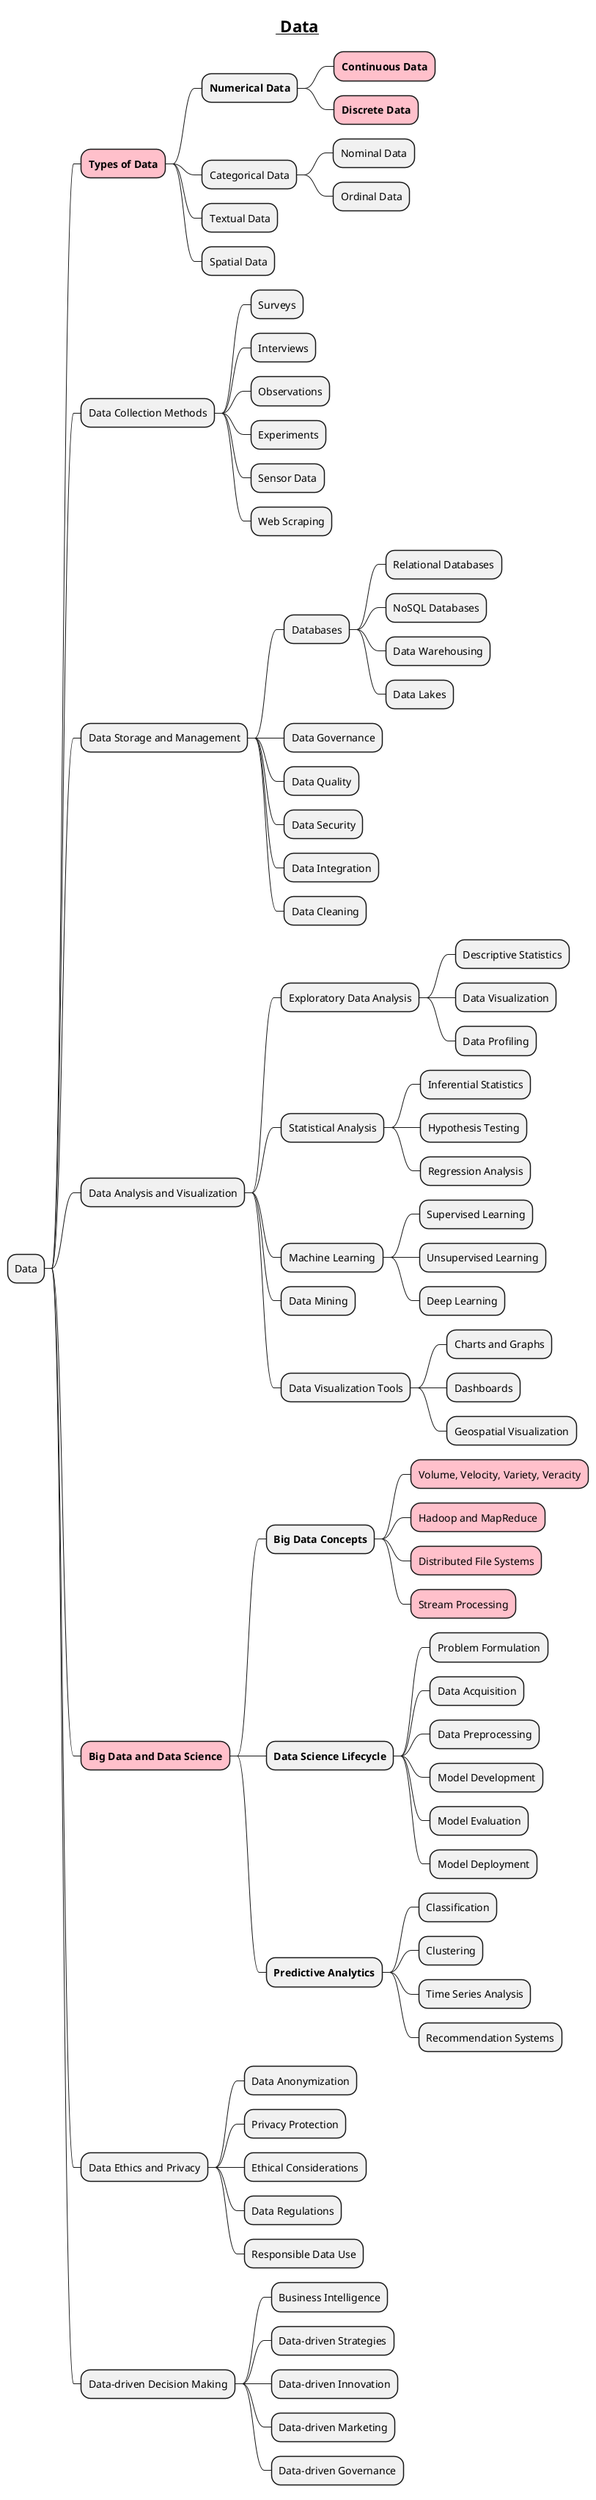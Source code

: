 @startmindmap
skinparam shadowing false

title =__ Data__
* Data
**[#pink] **Types of Data**
*** **Numerical Data**
****[#pink] **Continuous Data**
****[#pink] **Discrete Data**
*** Categorical Data
**** Nominal Data
**** Ordinal Data
*** Textual Data
*** Spatial Data

** Data Collection Methods
*** Surveys
*** Interviews
*** Observations
*** Experiments
*** Sensor Data
*** Web Scraping

** Data Storage and Management
*** Databases
**** Relational Databases
**** NoSQL Databases
**** Data Warehousing
**** Data Lakes
*** Data Governance
*** Data Quality
*** Data Security
*** Data Integration
*** Data Cleaning

** Data Analysis and Visualization
*** Exploratory Data Analysis
**** Descriptive Statistics
**** Data Visualization
**** Data Profiling
*** Statistical Analysis
**** Inferential Statistics
**** Hypothesis Testing
**** Regression Analysis
*** Machine Learning
**** Supervised Learning
**** Unsupervised Learning
**** Deep Learning
*** Data Mining
*** Data Visualization Tools
**** Charts and Graphs
**** Dashboards
**** Geospatial Visualization

**[#pink] **Big Data and Data Science**
*** **Big Data Concepts**
****[#pink] Volume, Velocity, Variety, Veracity
****[#pink] Hadoop and MapReduce
****[#pink] Distributed File Systems
****[#pink] Stream Processing
*** **Data Science Lifecycle**
**** Problem Formulation
**** Data Acquisition
**** Data Preprocessing
**** Model Development
**** Model Evaluation
**** Model Deployment
*** **Predictive Analytics**
**** Classification
**** Clustering
**** Time Series Analysis
**** Recommendation Systems

** Data Ethics and Privacy
*** Data Anonymization
*** Privacy Protection
*** Ethical Considerations
*** Data Regulations
*** Responsible Data Use

** Data-driven Decision Making
*** Business Intelligence
*** Data-driven Strategies
*** Data-driven Innovation
*** Data-driven Marketing
*** Data-driven Governance

@endmindmap
